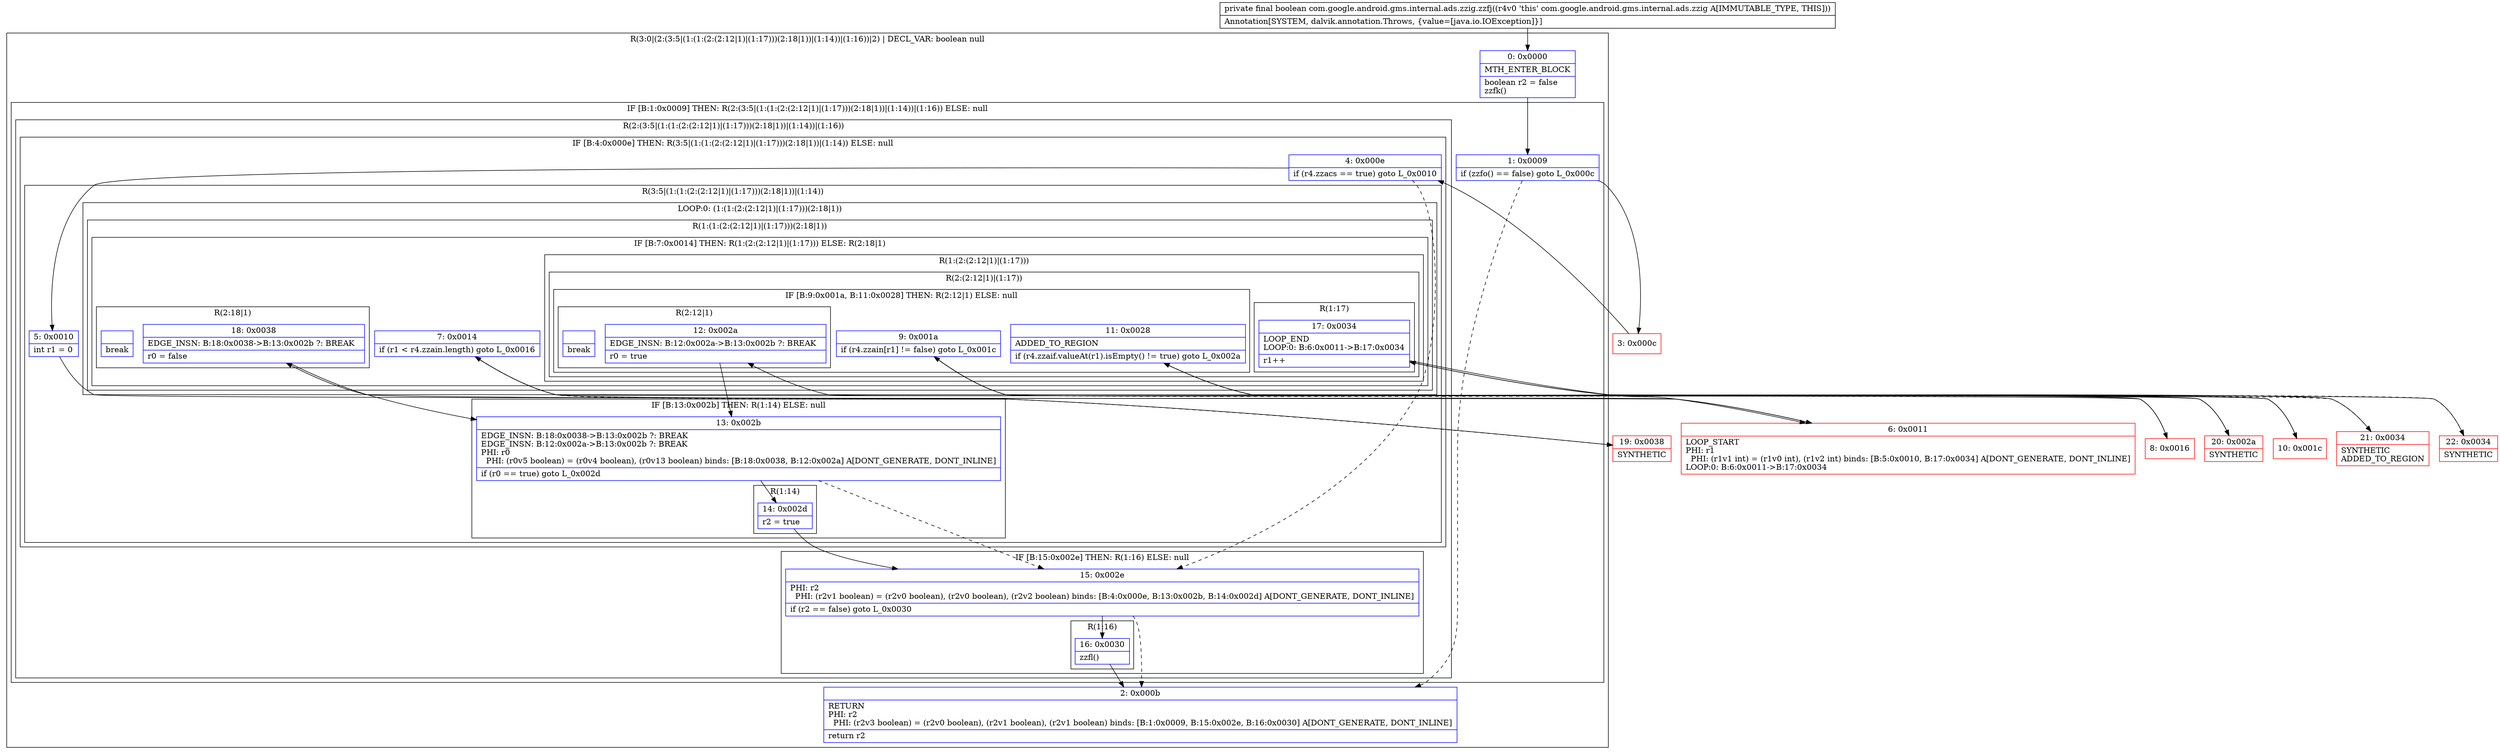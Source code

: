 digraph "CFG forcom.google.android.gms.internal.ads.zzig.zzfj()Z" {
subgraph cluster_Region_676877502 {
label = "R(3:0|(2:(3:5|(1:(1:(2:(2:12|1)|(1:17)))(2:18|1))|(1:14))|(1:16))|2) | DECL_VAR: boolean null\l";
node [shape=record,color=blue];
Node_0 [shape=record,label="{0\:\ 0x0000|MTH_ENTER_BLOCK\l|boolean r2 = false\lzzfk()\l}"];
subgraph cluster_IfRegion_1846873509 {
label = "IF [B:1:0x0009] THEN: R(2:(3:5|(1:(1:(2:(2:12|1)|(1:17)))(2:18|1))|(1:14))|(1:16)) ELSE: null";
node [shape=record,color=blue];
Node_1 [shape=record,label="{1\:\ 0x0009|if (zzfo() == false) goto L_0x000c\l}"];
subgraph cluster_Region_1519578370 {
label = "R(2:(3:5|(1:(1:(2:(2:12|1)|(1:17)))(2:18|1))|(1:14))|(1:16))";
node [shape=record,color=blue];
subgraph cluster_IfRegion_125503013 {
label = "IF [B:4:0x000e] THEN: R(3:5|(1:(1:(2:(2:12|1)|(1:17)))(2:18|1))|(1:14)) ELSE: null";
node [shape=record,color=blue];
Node_4 [shape=record,label="{4\:\ 0x000e|if (r4.zzacs == true) goto L_0x0010\l}"];
subgraph cluster_Region_1055270291 {
label = "R(3:5|(1:(1:(2:(2:12|1)|(1:17)))(2:18|1))|(1:14))";
node [shape=record,color=blue];
Node_5 [shape=record,label="{5\:\ 0x0010|int r1 = 0\l}"];
subgraph cluster_LoopRegion_1476993556 {
label = "LOOP:0: (1:(1:(2:(2:12|1)|(1:17)))(2:18|1))";
node [shape=record,color=blue];
subgraph cluster_Region_515339413 {
label = "R(1:(1:(2:(2:12|1)|(1:17)))(2:18|1))";
node [shape=record,color=blue];
subgraph cluster_IfRegion_1562307549 {
label = "IF [B:7:0x0014] THEN: R(1:(2:(2:12|1)|(1:17))) ELSE: R(2:18|1)";
node [shape=record,color=blue];
Node_7 [shape=record,label="{7\:\ 0x0014|if (r1 \< r4.zzain.length) goto L_0x0016\l}"];
subgraph cluster_Region_1400922300 {
label = "R(1:(2:(2:12|1)|(1:17)))";
node [shape=record,color=blue];
subgraph cluster_Region_202706631 {
label = "R(2:(2:12|1)|(1:17))";
node [shape=record,color=blue];
subgraph cluster_IfRegion_1461807392 {
label = "IF [B:9:0x001a, B:11:0x0028] THEN: R(2:12|1) ELSE: null";
node [shape=record,color=blue];
Node_9 [shape=record,label="{9\:\ 0x001a|if (r4.zzain[r1] != false) goto L_0x001c\l}"];
Node_11 [shape=record,label="{11\:\ 0x0028|ADDED_TO_REGION\l|if (r4.zzaif.valueAt(r1).isEmpty() != true) goto L_0x002a\l}"];
subgraph cluster_Region_126904176 {
label = "R(2:12|1)";
node [shape=record,color=blue];
Node_12 [shape=record,label="{12\:\ 0x002a|EDGE_INSN: B:12:0x002a\-\>B:13:0x002b ?: BREAK  \l|r0 = true\l}"];
Node_InsnContainer_488473811 [shape=record,label="{|break\l}"];
}
}
subgraph cluster_Region_1416723285 {
label = "R(1:17)";
node [shape=record,color=blue];
Node_17 [shape=record,label="{17\:\ 0x0034|LOOP_END\lLOOP:0: B:6:0x0011\-\>B:17:0x0034\l|r1++\l}"];
}
}
}
subgraph cluster_Region_1491342570 {
label = "R(2:18|1)";
node [shape=record,color=blue];
Node_18 [shape=record,label="{18\:\ 0x0038|EDGE_INSN: B:18:0x0038\-\>B:13:0x002b ?: BREAK  \l|r0 = false\l}"];
Node_InsnContainer_942364729 [shape=record,label="{|break\l}"];
}
}
}
}
subgraph cluster_IfRegion_1761495552 {
label = "IF [B:13:0x002b] THEN: R(1:14) ELSE: null";
node [shape=record,color=blue];
Node_13 [shape=record,label="{13\:\ 0x002b|EDGE_INSN: B:18:0x0038\-\>B:13:0x002b ?: BREAK  \lEDGE_INSN: B:12:0x002a\-\>B:13:0x002b ?: BREAK  \lPHI: r0 \l  PHI: (r0v5 boolean) = (r0v4 boolean), (r0v13 boolean) binds: [B:18:0x0038, B:12:0x002a] A[DONT_GENERATE, DONT_INLINE]\l|if (r0 == true) goto L_0x002d\l}"];
subgraph cluster_Region_612740218 {
label = "R(1:14)";
node [shape=record,color=blue];
Node_14 [shape=record,label="{14\:\ 0x002d|r2 = true\l}"];
}
}
}
}
subgraph cluster_IfRegion_1062648946 {
label = "IF [B:15:0x002e] THEN: R(1:16) ELSE: null";
node [shape=record,color=blue];
Node_15 [shape=record,label="{15\:\ 0x002e|PHI: r2 \l  PHI: (r2v1 boolean) = (r2v0 boolean), (r2v0 boolean), (r2v2 boolean) binds: [B:4:0x000e, B:13:0x002b, B:14:0x002d] A[DONT_GENERATE, DONT_INLINE]\l|if (r2 == false) goto L_0x0030\l}"];
subgraph cluster_Region_1287193326 {
label = "R(1:16)";
node [shape=record,color=blue];
Node_16 [shape=record,label="{16\:\ 0x0030|zzfl()\l}"];
}
}
}
}
Node_2 [shape=record,label="{2\:\ 0x000b|RETURN\lPHI: r2 \l  PHI: (r2v3 boolean) = (r2v0 boolean), (r2v1 boolean), (r2v1 boolean) binds: [B:1:0x0009, B:15:0x002e, B:16:0x0030] A[DONT_GENERATE, DONT_INLINE]\l|return r2\l}"];
}
Node_3 [shape=record,color=red,label="{3\:\ 0x000c}"];
Node_6 [shape=record,color=red,label="{6\:\ 0x0011|LOOP_START\lPHI: r1 \l  PHI: (r1v1 int) = (r1v0 int), (r1v2 int) binds: [B:5:0x0010, B:17:0x0034] A[DONT_GENERATE, DONT_INLINE]\lLOOP:0: B:6:0x0011\-\>B:17:0x0034\l}"];
Node_8 [shape=record,color=red,label="{8\:\ 0x0016}"];
Node_10 [shape=record,color=red,label="{10\:\ 0x001c}"];
Node_19 [shape=record,color=red,label="{19\:\ 0x0038|SYNTHETIC\l}"];
Node_20 [shape=record,color=red,label="{20\:\ 0x002a|SYNTHETIC\l}"];
Node_21 [shape=record,color=red,label="{21\:\ 0x0034|SYNTHETIC\lADDED_TO_REGION\l}"];
Node_22 [shape=record,color=red,label="{22\:\ 0x0034|SYNTHETIC\l}"];
MethodNode[shape=record,label="{private final boolean com.google.android.gms.internal.ads.zzig.zzfj((r4v0 'this' com.google.android.gms.internal.ads.zzig A[IMMUTABLE_TYPE, THIS]))  | Annotation[SYSTEM, dalvik.annotation.Throws, \{value=[java.io.IOException]\}]\l}"];
MethodNode -> Node_0;
Node_0 -> Node_1;
Node_1 -> Node_2[style=dashed];
Node_1 -> Node_3;
Node_4 -> Node_5;
Node_4 -> Node_15[style=dashed];
Node_5 -> Node_6;
Node_7 -> Node_8;
Node_7 -> Node_19[style=dashed];
Node_9 -> Node_10;
Node_9 -> Node_21[style=dashed];
Node_11 -> Node_20;
Node_11 -> Node_22[style=dashed];
Node_12 -> Node_13;
Node_17 -> Node_6;
Node_18 -> Node_13;
Node_13 -> Node_14;
Node_13 -> Node_15[style=dashed];
Node_14 -> Node_15;
Node_15 -> Node_2[style=dashed];
Node_15 -> Node_16;
Node_16 -> Node_2;
Node_3 -> Node_4;
Node_6 -> Node_7;
Node_8 -> Node_9;
Node_10 -> Node_11;
Node_19 -> Node_18;
Node_20 -> Node_12;
Node_21 -> Node_17;
Node_22 -> Node_17;
}

